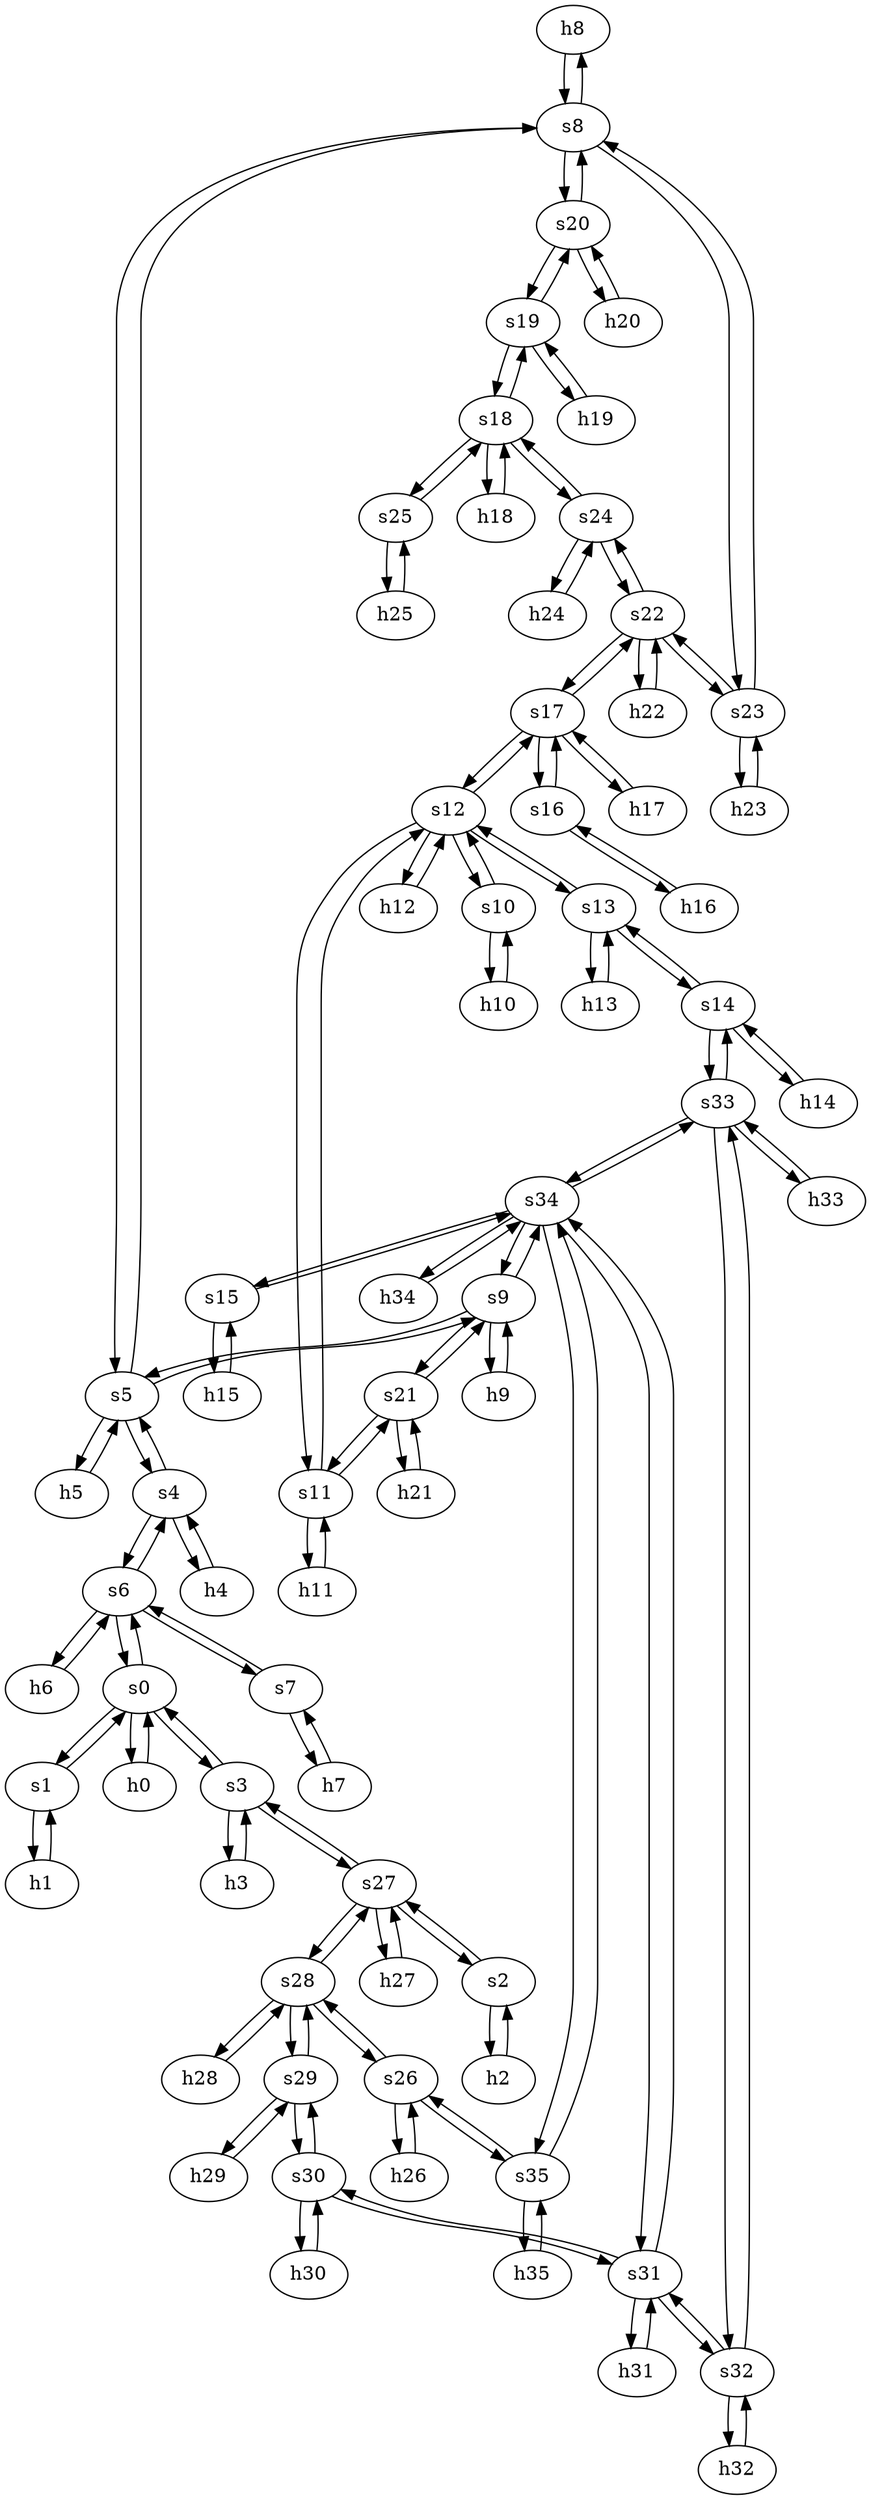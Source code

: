 strict digraph PIONIER {
	h8	 [ip="111.0.8.8",
		mac="00:00:00:00:8:8",
		type=host];
	s8	 [id=8,
		type=switch];
	h8 -> s8	 [capacity="1Gbps",
		cost=1,
		dst_port=1,
		src_port=1];
	h9	 [ip="111.0.9.9",
		mac="00:00:00:00:9:9",
		type=host];
	s9	 [id=9,
		type=switch];
	h9 -> s9	 [capacity="1Gbps",
		cost=1,
		dst_port=1,
		src_port=1];
	h26	 [ip="111.0.26.26",
		mac="00:00:00:00:26:26",
		type=host];
	s26	 [id=26,
		type=switch];
	h26 -> s26	 [capacity="1Gbps",
		cost=1,
		dst_port=1,
		src_port=1];
	h2	 [ip="111.0.2.2",
		mac="00:00:00:00:2:2",
		type=host];
	s2	 [id=2,
		type=switch];
	h2 -> s2	 [capacity="1Gbps",
		cost=1,
		dst_port=1,
		src_port=1];
	h3	 [ip="111.0.3.3",
		mac="00:00:00:00:3:3",
		type=host];
	s3	 [id=3,
		type=switch];
	h3 -> s3	 [capacity="1Gbps",
		cost=1,
		dst_port=1,
		src_port=1];
	h0	 [ip="111.0.0.0",
		mac="00:00:00:00:0:0",
		type=host];
	s0	 [id=0,
		type=switch];
	h0 -> s0	 [capacity="1Gbps",
		cost=1,
		dst_port=1,
		src_port=1];
	h1	 [ip="111.0.1.1",
		mac="00:00:00:00:1:1",
		type=host];
	s1	 [id=1,
		type=switch];
	h1 -> s1	 [capacity="1Gbps",
		cost=1,
		dst_port=1,
		src_port=1];
	h6	 [ip="111.0.6.6",
		mac="00:00:00:00:6:6",
		type=host];
	s6	 [id=6,
		type=switch];
	h6 -> s6	 [capacity="1Gbps",
		cost=1,
		dst_port=1,
		src_port=1];
	h7	 [ip="111.0.7.7",
		mac="00:00:00:00:7:7",
		type=host];
	s7	 [id=7,
		type=switch];
	h7 -> s7	 [capacity="1Gbps",
		cost=1,
		dst_port=1,
		src_port=1];
	h4	 [ip="111.0.4.4",
		mac="00:00:00:00:4:4",
		type=host];
	s4	 [id=4,
		type=switch];
	h4 -> s4	 [capacity="1Gbps",
		cost=1,
		dst_port=1,
		src_port=1];
	h5	 [ip="111.0.5.5",
		mac="00:00:00:00:5:5",
		type=host];
	s5	 [id=5,
		type=switch];
	h5 -> s5	 [capacity="1Gbps",
		cost=1,
		dst_port=1,
		src_port=1];
	h23	 [ip="111.0.23.23",
		mac="00:00:00:00:23:23",
		type=host];
	s23	 [id=23,
		type=switch];
	h23 -> s23	 [capacity="1Gbps",
		cost=1,
		dst_port=1,
		src_port=1];
	h22	 [ip="111.0.22.22",
		mac="00:00:00:00:22:22",
		type=host];
	s22	 [id=22,
		type=switch];
	h22 -> s22	 [capacity="1Gbps",
		cost=1,
		dst_port=1,
		src_port=1];
	h21	 [ip="111.0.21.21",
		mac="00:00:00:00:21:21",
		type=host];
	s21	 [id=21,
		type=switch];
	h21 -> s21	 [capacity="1Gbps",
		cost=1,
		dst_port=1,
		src_port=1];
	s9 -> s21	 [capacity="1Gbps",
		cost=1,
		dst_port=2,
		src_port=4];
	s9 -> s5	 [capacity="1Gbps",
		cost=1,
		dst_port=4,
		src_port=2];
	s9 -> h9	 [capacity="1Gbps",
		cost=1,
		dst_port=1,
		src_port=1];
	s34	 [id=34,
		type=switch];
	s9 -> s34	 [capacity="1Gbps",
		cost=1,
		dst_port=2,
		src_port=3];
	s8 -> s23	 [capacity="1Gbps",
		cost=1,
		dst_port=2,
		src_port=4];
	s8 -> h8	 [capacity="1Gbps",
		cost=1,
		dst_port=1,
		src_port=1];
	s8 -> s5	 [capacity="1Gbps",
		cost=1,
		dst_port=3,
		src_port=2];
	s20	 [id=20,
		type=switch];
	s8 -> s20	 [capacity="1Gbps",
		cost=1,
		dst_port=2,
		src_port=3];
	h29	 [ip="111.0.29.29",
		mac="00:00:00:00:29:29",
		type=host];
	s29	 [id=29,
		type=switch];
	h29 -> s29	 [capacity="1Gbps",
		cost=1,
		dst_port=1,
		src_port=1];
	h28	 [ip="111.0.28.28",
		mac="00:00:00:00:28:28",
		type=host];
	s28	 [id=28,
		type=switch];
	h28 -> s28	 [capacity="1Gbps",
		cost=1,
		dst_port=1,
		src_port=1];
	s3 -> h3	 [capacity="1Gbps",
		cost=1,
		dst_port=1,
		src_port=1];
	s3 -> s0	 [capacity="1Gbps",
		cost=1,
		dst_port=3,
		src_port=2];
	s27	 [id=27,
		type=switch];
	s3 -> s27	 [capacity="1Gbps",
		cost=1,
		dst_port=3,
		src_port=3];
	s2 -> h2	 [capacity="1Gbps",
		cost=1,
		dst_port=1,
		src_port=1];
	s2 -> s27	 [capacity="1Gbps",
		cost=1,
		dst_port=2,
		src_port=2];
	s1 -> h1	 [capacity="1Gbps",
		cost=1,
		dst_port=1,
		src_port=1];
	s1 -> s0	 [capacity="1Gbps",
		cost=1,
		dst_port=2,
		src_port=2];
	s0 -> s1	 [capacity="1Gbps",
		cost=1,
		dst_port=2,
		src_port=2];
	s0 -> s6	 [capacity="1Gbps",
		cost=1,
		dst_port=2,
		src_port=4];
	s0 -> s3	 [capacity="1Gbps",
		cost=1,
		dst_port=2,
		src_port=3];
	s0 -> h0	 [capacity="1Gbps",
		cost=1,
		dst_port=1,
		src_port=1];
	s7 -> s6	 [capacity="1Gbps",
		cost=1,
		dst_port=4,
		src_port=2];
	s7 -> h7	 [capacity="1Gbps",
		cost=1,
		dst_port=1,
		src_port=1];
	s6 -> h6	 [capacity="1Gbps",
		cost=1,
		dst_port=1,
		src_port=1];
	s6 -> s7	 [capacity="1Gbps",
		cost=1,
		dst_port=2,
		src_port=4];
	s6 -> s0	 [capacity="1Gbps",
		cost=1,
		dst_port=4,
		src_port=2];
	s6 -> s4	 [capacity="1Gbps",
		cost=1,
		dst_port=3,
		src_port=3];
	s5 -> s9	 [capacity="1Gbps",
		cost=1,
		dst_port=2,
		src_port=4];
	s5 -> h5	 [capacity="1Gbps",
		cost=1,
		dst_port=1,
		src_port=1];
	s5 -> s8	 [capacity="1Gbps",
		cost=1,
		dst_port=2,
		src_port=3];
	s5 -> s4	 [capacity="1Gbps",
		cost=1,
		dst_port=2,
		src_port=2];
	s4 -> s6	 [capacity="1Gbps",
		cost=1,
		dst_port=3,
		src_port=3];
	s4 -> h4	 [capacity="1Gbps",
		cost=1,
		dst_port=1,
		src_port=1];
	s4 -> s5	 [capacity="1Gbps",
		cost=1,
		dst_port=2,
		src_port=2];
	s35	 [id=35,
		type=switch];
	s35 -> s34	 [capacity="1Gbps",
		cost=1,
		dst_port=6,
		src_port=3];
	h35	 [ip="111.0.35.35",
		mac="00:00:00:00:35:35",
		type=host];
	s35 -> h35	 [capacity="1Gbps",
		cost=1,
		dst_port=1,
		src_port=1];
	s35 -> s26	 [capacity="1Gbps",
		cost=1,
		dst_port=2,
		src_port=2];
	h20	 [ip="111.0.20.20",
		mac="00:00:00:00:20:20",
		type=host];
	h20 -> s20	 [capacity="1Gbps",
		cost=1,
		dst_port=1,
		src_port=1];
	s33	 [id=33,
		type=switch];
	s34 -> s33	 [capacity="1Gbps",
		cost=1,
		dst_port=4,
		src_port=5];
	s34 -> s9	 [capacity="1Gbps",
		cost=1,
		dst_port=3,
		src_port=2];
	h34	 [ip="111.0.34.34",
		mac="00:00:00:00:34:34",
		type=host];
	s34 -> h34	 [capacity="1Gbps",
		cost=1,
		dst_port=1,
		src_port=1];
	s34 -> s35	 [capacity="1Gbps",
		cost=1,
		dst_port=3,
		src_port=6];
	s15	 [id=15,
		type=switch];
	s34 -> s15	 [capacity="1Gbps",
		cost=1,
		dst_port=2,
		src_port=3];
	s31	 [id=31,
		type=switch];
	s34 -> s31	 [capacity="1Gbps",
		cost=1,
		dst_port=4,
		src_port=4];
	h31	 [ip="111.0.31.31",
		mac="00:00:00:00:31:31",
		type=host];
	h31 -> s31	 [capacity="1Gbps",
		cost=1,
		dst_port=1,
		src_port=1];
	s32	 [id=32,
		type=switch];
	s31 -> s32	 [capacity="1Gbps",
		cost=1,
		dst_port=2,
		src_port=3];
	s30	 [id=30,
		type=switch];
	s31 -> s30	 [capacity="1Gbps",
		cost=1,
		dst_port=3,
		src_port=2];
	s31 -> h31	 [capacity="1Gbps",
		cost=1,
		dst_port=1,
		src_port=1];
	s31 -> s34	 [capacity="1Gbps",
		cost=1,
		dst_port=4,
		src_port=4];
	s19	 [id=19,
		type=switch];
	s19 -> s20	 [capacity="1Gbps",
		cost=1,
		dst_port=3,
		src_port=3];
	s18	 [id=18,
		type=switch];
	s19 -> s18	 [capacity="1Gbps",
		cost=1,
		dst_port=4,
		src_port=2];
	h19	 [ip="111.0.19.19",
		mac="00:00:00:00:19:19",
		type=host];
	s19 -> h19	 [capacity="1Gbps",
		cost=1,
		dst_port=1,
		src_port=1];
	s18 -> s19	 [capacity="1Gbps",
		cost=1,
		dst_port=2,
		src_port=4];
	h18	 [ip="111.0.18.18",
		mac="00:00:00:00:18:18",
		type=host];
	s18 -> h18	 [capacity="1Gbps",
		cost=1,
		dst_port=1,
		src_port=1];
	s25	 [id=25,
		type=switch];
	s18 -> s25	 [capacity="1Gbps",
		cost=1,
		dst_port=2,
		src_port=3];
	s24	 [id=24,
		type=switch];
	s18 -> s24	 [capacity="1Gbps",
		cost=1,
		dst_port=2,
		src_port=2];
	s13	 [id=13,
		type=switch];
	s12	 [id=12,
		type=switch];
	s13 -> s12	 [capacity="1Gbps",
		cost=1,
		dst_port=5,
		src_port=2];
	s14	 [id=14,
		type=switch];
	s13 -> s14	 [capacity="1Gbps",
		cost=1,
		dst_port=2,
		src_port=3];
	h13	 [ip="111.0.13.13",
		mac="00:00:00:00:13:13",
		type=host];
	s13 -> h13	 [capacity="1Gbps",
		cost=1,
		dst_port=1,
		src_port=1];
	h12	 [ip="111.0.12.12",
		mac="00:00:00:00:12:12",
		type=host];
	s12 -> h12	 [capacity="1Gbps",
		cost=1,
		dst_port=1,
		src_port=1];
	s17	 [id=17,
		type=switch];
	s12 -> s17	 [capacity="1Gbps",
		cost=1,
		dst_port=2,
		src_port=4];
	s11	 [id=11,
		type=switch];
	s12 -> s11	 [capacity="1Gbps",
		cost=1,
		dst_port=2,
		src_port=3];
	s12 -> s13	 [capacity="1Gbps",
		cost=1,
		dst_port=2,
		src_port=5];
	s10	 [id=10,
		type=switch];
	s12 -> s10	 [capacity="1Gbps",
		cost=1,
		dst_port=2,
		src_port=2];
	s11 -> s12	 [capacity="1Gbps",
		cost=1,
		dst_port=3,
		src_port=2];
	s11 -> s21	 [capacity="1Gbps",
		cost=1,
		dst_port=3,
		src_port=3];
	h11	 [ip="111.0.11.11",
		mac="00:00:00:00:11:11",
		type=host];
	s11 -> h11	 [capacity="1Gbps",
		cost=1,
		dst_port=1,
		src_port=1];
	s10 -> s12	 [capacity="1Gbps",
		cost=1,
		dst_port=2,
		src_port=2];
	h10	 [ip="111.0.10.10",
		mac="00:00:00:00:10:10",
		type=host];
	s10 -> h10	 [capacity="1Gbps",
		cost=1,
		dst_port=1,
		src_port=1];
	s17 -> s22	 [capacity="1Gbps",
		cost=1,
		dst_port=2,
		src_port=4];
	h17	 [ip="111.0.17.17",
		mac="00:00:00:00:17:17",
		type=host];
	s17 -> h17	 [capacity="1Gbps",
		cost=1,
		dst_port=1,
		src_port=1];
	s17 -> s12	 [capacity="1Gbps",
		cost=1,
		dst_port=4,
		src_port=2];
	s16	 [id=16,
		type=switch];
	s17 -> s16	 [capacity="1Gbps",
		cost=1,
		dst_port=2,
		src_port=3];
	s16 -> s17	 [capacity="1Gbps",
		cost=1,
		dst_port=3,
		src_port=2];
	h16	 [ip="111.0.16.16",
		mac="00:00:00:00:16:16",
		type=host];
	s16 -> h16	 [capacity="1Gbps",
		cost=1,
		dst_port=1,
		src_port=1];
	s15 -> s34	 [capacity="1Gbps",
		cost=1,
		dst_port=3,
		src_port=2];
	h15	 [ip="111.0.15.15",
		mac="00:00:00:00:15:15",
		type=host];
	s15 -> h15	 [capacity="1Gbps",
		cost=1,
		dst_port=1,
		src_port=1];
	s14 -> s33	 [capacity="1Gbps",
		cost=1,
		dst_port=2,
		src_port=3];
	h14	 [ip="111.0.14.14",
		mac="00:00:00:00:14:14",
		type=host];
	s14 -> h14	 [capacity="1Gbps",
		cost=1,
		dst_port=1,
		src_port=1];
	s14 -> s13	 [capacity="1Gbps",
		cost=1,
		dst_port=3,
		src_port=2];
	h32	 [ip="111.0.32.32",
		mac="00:00:00:00:32:32",
		type=host];
	h32 -> s32	 [capacity="1Gbps",
		cost=1,
		dst_port=1,
		src_port=1];
	h33	 [ip="111.0.33.33",
		mac="00:00:00:00:33:33",
		type=host];
	h33 -> s33	 [capacity="1Gbps",
		cost=1,
		dst_port=1,
		src_port=1];
	h30	 [ip="111.0.30.30",
		mac="00:00:00:00:30:30",
		type=host];
	h30 -> s30	 [capacity="1Gbps",
		cost=1,
		dst_port=1,
		src_port=1];
	h25	 [ip="111.0.25.25",
		mac="00:00:00:00:25:25",
		type=host];
	h25 -> s25	 [capacity="1Gbps",
		cost=1,
		dst_port=1,
		src_port=1];
	s33 -> s32	 [capacity="1Gbps",
		cost=1,
		dst_port=3,
		src_port=3];
	s33 -> h33	 [capacity="1Gbps",
		cost=1,
		dst_port=1,
		src_port=1];
	s33 -> s14	 [capacity="1Gbps",
		cost=1,
		dst_port=3,
		src_port=2];
	s33 -> s34	 [capacity="1Gbps",
		cost=1,
		dst_port=5,
		src_port=4];
	h34 -> s34	 [capacity="1Gbps",
		cost=1,
		dst_port=1,
		src_port=1];
	h35 -> s35	 [capacity="1Gbps",
		cost=1,
		dst_port=1,
		src_port=1];
	s32 -> s33	 [capacity="1Gbps",
		cost=1,
		dst_port=3,
		src_port=3];
	s32 -> h32	 [capacity="1Gbps",
		cost=1,
		dst_port=1,
		src_port=1];
	s32 -> s31	 [capacity="1Gbps",
		cost=1,
		dst_port=3,
		src_port=2];
	h18 -> s18	 [capacity="1Gbps",
		cost=1,
		dst_port=1,
		src_port=1];
	h19 -> s19	 [capacity="1Gbps",
		cost=1,
		dst_port=1,
		src_port=1];
	s30 -> s29	 [capacity="1Gbps",
		cost=1,
		dst_port=3,
		src_port=2];
	s30 -> h30	 [capacity="1Gbps",
		cost=1,
		dst_port=1,
		src_port=1];
	s30 -> s31	 [capacity="1Gbps",
		cost=1,
		dst_port=2,
		src_port=3];
	s25 -> h25	 [capacity="1Gbps",
		cost=1,
		dst_port=1,
		src_port=1];
	s25 -> s18	 [capacity="1Gbps",
		cost=1,
		dst_port=3,
		src_port=2];
	h10 -> s10	 [capacity="1Gbps",
		cost=1,
		dst_port=1,
		src_port=1];
	h11 -> s11	 [capacity="1Gbps",
		cost=1,
		dst_port=1,
		src_port=1];
	h12 -> s12	 [capacity="1Gbps",
		cost=1,
		dst_port=1,
		src_port=1];
	h13 -> s13	 [capacity="1Gbps",
		cost=1,
		dst_port=1,
		src_port=1];
	h14 -> s14	 [capacity="1Gbps",
		cost=1,
		dst_port=1,
		src_port=1];
	h15 -> s15	 [capacity="1Gbps",
		cost=1,
		dst_port=1,
		src_port=1];
	h16 -> s16	 [capacity="1Gbps",
		cost=1,
		dst_port=1,
		src_port=1];
	h17 -> s17	 [capacity="1Gbps",
		cost=1,
		dst_port=1,
		src_port=1];
	s22 -> s17	 [capacity="1Gbps",
		cost=1,
		dst_port=4,
		src_port=2];
	s22 -> s23	 [capacity="1Gbps",
		cost=1,
		dst_port=3,
		src_port=4];
	s22 -> h22	 [capacity="1Gbps",
		cost=1,
		dst_port=1,
		src_port=1];
	s22 -> s24	 [capacity="1Gbps",
		cost=1,
		dst_port=3,
		src_port=3];
	s23 -> s22	 [capacity="1Gbps",
		cost=1,
		dst_port=4,
		src_port=3];
	s23 -> s8	 [capacity="1Gbps",
		cost=1,
		dst_port=4,
		src_port=2];
	s23 -> h23	 [capacity="1Gbps",
		cost=1,
		dst_port=1,
		src_port=1];
	s20 -> h20	 [capacity="1Gbps",
		cost=1,
		dst_port=1,
		src_port=1];
	s20 -> s19	 [capacity="1Gbps",
		cost=1,
		dst_port=3,
		src_port=3];
	s20 -> s8	 [capacity="1Gbps",
		cost=1,
		dst_port=3,
		src_port=2];
	s21 -> s9	 [capacity="1Gbps",
		cost=1,
		dst_port=4,
		src_port=2];
	s21 -> s11	 [capacity="1Gbps",
		cost=1,
		dst_port=3,
		src_port=3];
	s21 -> h21	 [capacity="1Gbps",
		cost=1,
		dst_port=1,
		src_port=1];
	s26 -> s28	 [capacity="1Gbps",
		cost=1,
		dst_port=2,
		src_port=3];
	s26 -> h26	 [capacity="1Gbps",
		cost=1,
		dst_port=1,
		src_port=1];
	s26 -> s35	 [capacity="1Gbps",
		cost=1,
		dst_port=2,
		src_port=2];
	s27 -> s28	 [capacity="1Gbps",
		cost=1,
		dst_port=3,
		src_port=4];
	s27 -> s3	 [capacity="1Gbps",
		cost=1,
		dst_port=3,
		src_port=3];
	h27	 [ip="111.0.27.27",
		mac="00:00:00:00:27:27",
		type=host];
	s27 -> h27	 [capacity="1Gbps",
		cost=1,
		dst_port=1,
		src_port=1];
	s27 -> s2	 [capacity="1Gbps",
		cost=1,
		dst_port=2,
		src_port=2];
	s24 -> s22	 [capacity="1Gbps",
		cost=1,
		dst_port=3,
		src_port=3];
	h24	 [ip="111.0.24.24",
		mac="00:00:00:00:24:24",
		type=host];
	s24 -> h24	 [capacity="1Gbps",
		cost=1,
		dst_port=1,
		src_port=1];
	s24 -> s18	 [capacity="1Gbps",
		cost=1,
		dst_port=2,
		src_port=2];
	h24 -> s24	 [capacity="1Gbps",
		cost=1,
		dst_port=1,
		src_port=1];
	s28 -> h28	 [capacity="1Gbps",
		cost=1,
		dst_port=1,
		src_port=1];
	s28 -> s29	 [capacity="1Gbps",
		cost=1,
		dst_port=2,
		src_port=4];
	s28 -> s27	 [capacity="1Gbps",
		cost=1,
		dst_port=4,
		src_port=3];
	s28 -> s26	 [capacity="1Gbps",
		cost=1,
		dst_port=3,
		src_port=2];
	s29 -> s28	 [capacity="1Gbps",
		cost=1,
		dst_port=4,
		src_port=2];
	s29 -> h29	 [capacity="1Gbps",
		cost=1,
		dst_port=1,
		src_port=1];
	s29 -> s30	 [capacity="1Gbps",
		cost=1,
		dst_port=2,
		src_port=3];
	h27 -> s27	 [capacity="1Gbps",
		cost=1,
		dst_port=1,
		src_port=1];
}
